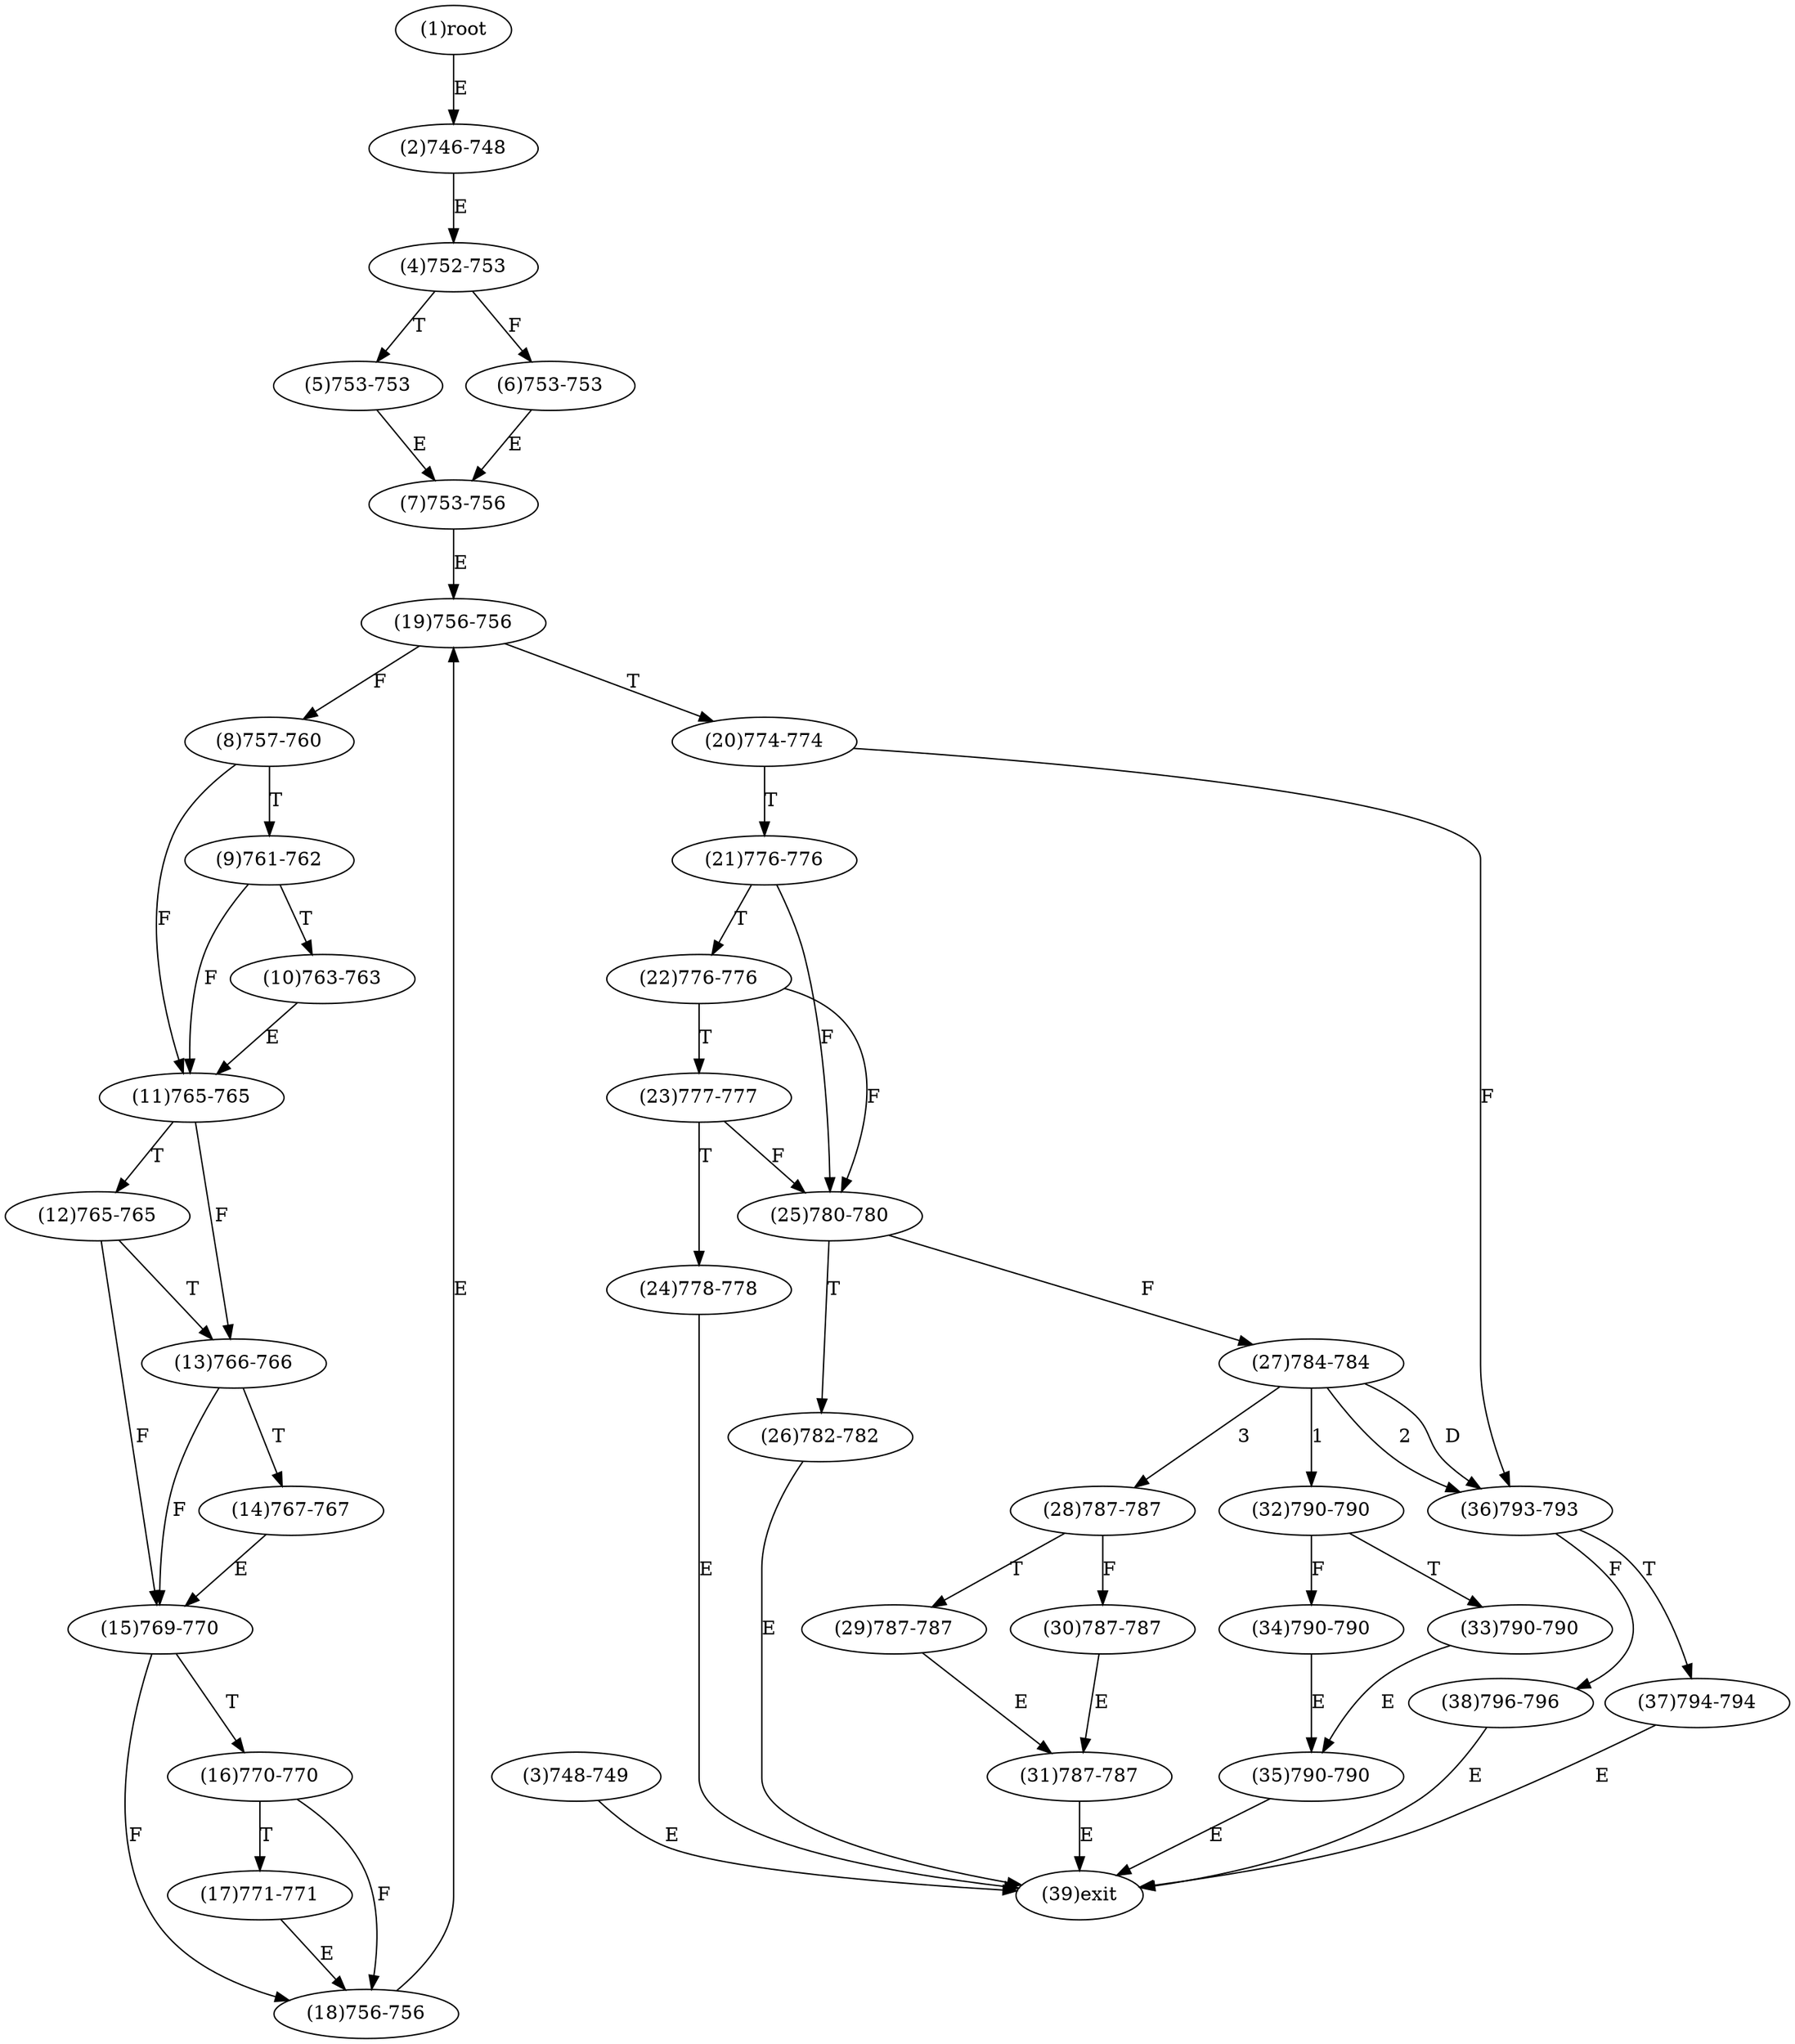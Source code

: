 digraph "" { 
1[ label="(1)root"];
2[ label="(2)746-748"];
3[ label="(3)748-749"];
4[ label="(4)752-753"];
5[ label="(5)753-753"];
6[ label="(6)753-753"];
7[ label="(7)753-756"];
8[ label="(8)757-760"];
9[ label="(9)761-762"];
10[ label="(10)763-763"];
11[ label="(11)765-765"];
12[ label="(12)765-765"];
13[ label="(13)766-766"];
14[ label="(14)767-767"];
15[ label="(15)769-770"];
17[ label="(17)771-771"];
16[ label="(16)770-770"];
19[ label="(19)756-756"];
18[ label="(18)756-756"];
21[ label="(21)776-776"];
20[ label="(20)774-774"];
23[ label="(23)777-777"];
22[ label="(22)776-776"];
25[ label="(25)780-780"];
24[ label="(24)778-778"];
27[ label="(27)784-784"];
26[ label="(26)782-782"];
29[ label="(29)787-787"];
28[ label="(28)787-787"];
31[ label="(31)787-787"];
30[ label="(30)787-787"];
34[ label="(34)790-790"];
35[ label="(35)790-790"];
32[ label="(32)790-790"];
33[ label="(33)790-790"];
38[ label="(38)796-796"];
39[ label="(39)exit"];
36[ label="(36)793-793"];
37[ label="(37)794-794"];
1->2[ label="E"];
2->4[ label="E"];
3->39[ label="E"];
4->6[ label="F"];
4->5[ label="T"];
5->7[ label="E"];
6->7[ label="E"];
7->19[ label="E"];
8->11[ label="F"];
8->9[ label="T"];
9->11[ label="F"];
9->10[ label="T"];
10->11[ label="E"];
11->13[ label="F"];
11->12[ label="T"];
12->15[ label="F"];
12->13[ label="T"];
13->15[ label="F"];
13->14[ label="T"];
14->15[ label="E"];
15->18[ label="F"];
15->16[ label="T"];
16->18[ label="F"];
16->17[ label="T"];
17->18[ label="E"];
18->19[ label="E"];
19->8[ label="F"];
19->20[ label="T"];
20->36[ label="F"];
20->21[ label="T"];
21->25[ label="F"];
21->22[ label="T"];
22->25[ label="F"];
22->23[ label="T"];
23->25[ label="F"];
23->24[ label="T"];
24->39[ label="E"];
25->27[ label="F"];
25->26[ label="T"];
26->39[ label="E"];
27->32[ label="1"];
27->36[ label="2"];
27->28[ label="3"];
27->36[ label="D"];
28->30[ label="F"];
28->29[ label="T"];
29->31[ label="E"];
30->31[ label="E"];
31->39[ label="E"];
32->34[ label="F"];
32->33[ label="T"];
33->35[ label="E"];
34->35[ label="E"];
35->39[ label="E"];
36->38[ label="F"];
36->37[ label="T"];
37->39[ label="E"];
38->39[ label="E"];
}